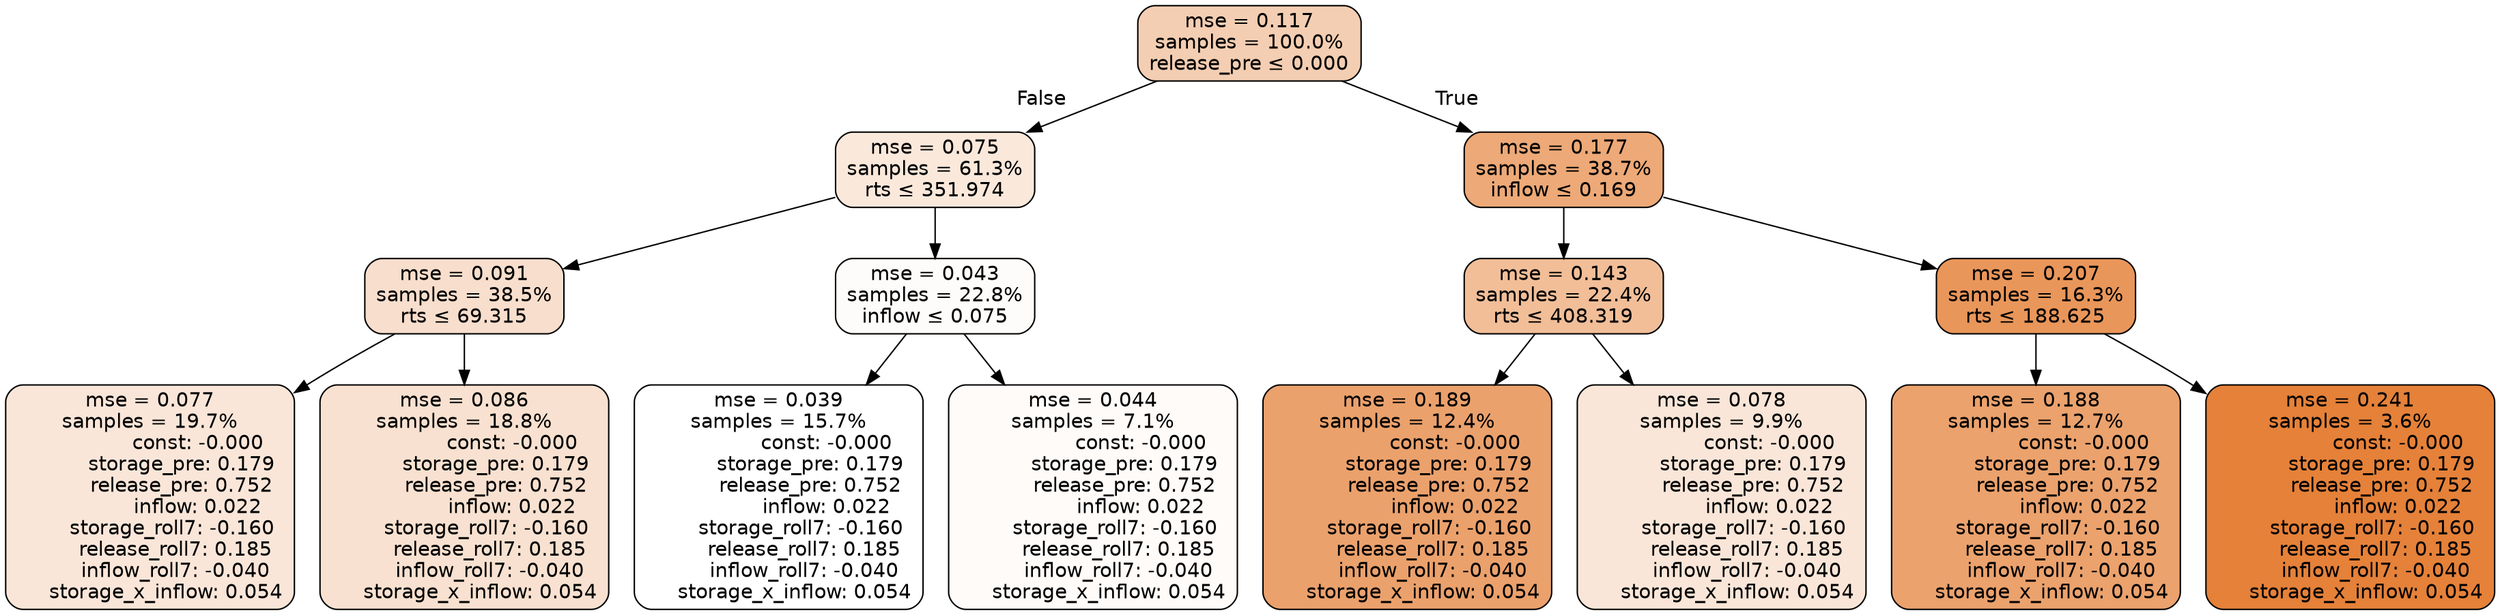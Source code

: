 digraph tree {
node [shape=rectangle, style="filled, rounded", color="black", fontname=helvetica] ;
edge [fontname=helvetica] ;
	"0" [label="mse = 0.117
samples = 100.0%
release_pre &le; 0.000", fillcolor="#f4ceb2"]
	"1" [label="mse = 0.075
samples = 61.3%
rts &le; 351.974", fillcolor="#fae8db"]
	"2" [label="mse = 0.091
samples = 38.5%
rts &le; 69.315", fillcolor="#f8decc"]
	"3" [label="mse = 0.077
samples = 19.7%
               const: -0.000
          storage_pre: 0.179
          release_pre: 0.752
               inflow: 0.022
       storage_roll7: -0.160
        release_roll7: 0.185
        inflow_roll7: -0.040
     storage_x_inflow: 0.054", fillcolor="#fae6d9"]
	"4" [label="mse = 0.086
samples = 18.8%
               const: -0.000
          storage_pre: 0.179
          release_pre: 0.752
               inflow: 0.022
       storage_roll7: -0.160
        release_roll7: 0.185
        inflow_roll7: -0.040
     storage_x_inflow: 0.054", fillcolor="#f8e1d0"]
	"5" [label="mse = 0.043
samples = 22.8%
inflow &le; 0.075", fillcolor="#fefcfa"]
	"6" [label="mse = 0.039
samples = 15.7%
               const: -0.000
          storage_pre: 0.179
          release_pre: 0.752
               inflow: 0.022
       storage_roll7: -0.160
        release_roll7: 0.185
        inflow_roll7: -0.040
     storage_x_inflow: 0.054", fillcolor="#ffffff"]
	"7" [label="mse = 0.044
samples = 7.1%
               const: -0.000
          storage_pre: 0.179
          release_pre: 0.752
               inflow: 0.022
       storage_roll7: -0.160
        release_roll7: 0.185
        inflow_roll7: -0.040
     storage_x_inflow: 0.054", fillcolor="#fefbf9"]
	"8" [label="mse = 0.177
samples = 38.7%
inflow &le; 0.169", fillcolor="#eda977"]
	"9" [label="mse = 0.143
samples = 22.4%
rts &le; 408.319", fillcolor="#f1be98"]
	"10" [label="mse = 0.189
samples = 12.4%
               const: -0.000
          storage_pre: 0.179
          release_pre: 0.752
               inflow: 0.022
       storage_roll7: -0.160
        release_roll7: 0.185
        inflow_roll7: -0.040
     storage_x_inflow: 0.054", fillcolor="#eba16c"]
	"11" [label="mse = 0.078
samples = 9.9%
               const: -0.000
          storage_pre: 0.179
          release_pre: 0.752
               inflow: 0.022
       storage_roll7: -0.160
        release_roll7: 0.185
        inflow_roll7: -0.040
     storage_x_inflow: 0.054", fillcolor="#f9e6d8"]
	"12" [label="mse = 0.207
samples = 16.3%
rts &le; 188.625", fillcolor="#e9965a"]
	"13" [label="mse = 0.188
samples = 12.7%
               const: -0.000
          storage_pre: 0.179
          release_pre: 0.752
               inflow: 0.022
       storage_roll7: -0.160
        release_roll7: 0.185
        inflow_roll7: -0.040
     storage_x_inflow: 0.054", fillcolor="#eba26d"]
	"14" [label="mse = 0.241
samples = 3.6%
               const: -0.000
          storage_pre: 0.179
          release_pre: 0.752
               inflow: 0.022
       storage_roll7: -0.160
        release_roll7: 0.185
        inflow_roll7: -0.040
     storage_x_inflow: 0.054", fillcolor="#e58139"]

	"0" -> "1" [labeldistance=2.5, labelangle=45, headlabel="False"]
	"1" -> "2"
	"2" -> "3"
	"2" -> "4"
	"1" -> "5"
	"5" -> "6"
	"5" -> "7"
	"0" -> "8" [labeldistance=2.5, labelangle=-45, headlabel="True"]
	"8" -> "9"
	"9" -> "10"
	"9" -> "11"
	"8" -> "12"
	"12" -> "13"
	"12" -> "14"
}